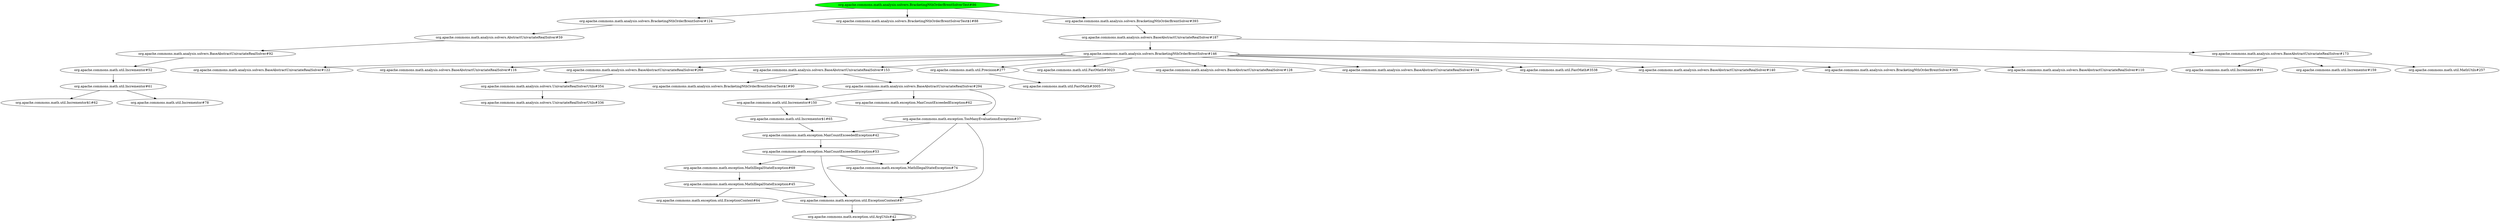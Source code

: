 digraph "cg/org.apache.commons.math.analysis.solvers.BracketingNthOrderBrentSolverTest#86"
{
	"org.apache.commons.math.analysis.solvers.BracketingNthOrderBrentSolverTest#86" [style=filled,fillcolor=green];
	"org.apache.commons.math.analysis.solvers.BracketingNthOrderBrentSolverTest#86" -> "org.apache.commons.math.analysis.solvers.BracketingNthOrderBrentSolver#124";
	"org.apache.commons.math.analysis.solvers.BracketingNthOrderBrentSolver#124" -> "org.apache.commons.math.analysis.solvers.AbstractUnivariateRealSolver#59";
	"org.apache.commons.math.analysis.solvers.AbstractUnivariateRealSolver#59" -> "org.apache.commons.math.analysis.solvers.BaseAbstractUnivariateRealSolver#92";
	"org.apache.commons.math.analysis.solvers.BaseAbstractUnivariateRealSolver#92" -> "org.apache.commons.math.util.Incrementor#52";
	"org.apache.commons.math.util.Incrementor#52" -> "org.apache.commons.math.util.Incrementor#61";
	"org.apache.commons.math.util.Incrementor#61" -> "org.apache.commons.math.util.Incrementor$1#62";
	"org.apache.commons.math.util.Incrementor#61" -> "org.apache.commons.math.util.Incrementor#78";
	"org.apache.commons.math.analysis.solvers.BracketingNthOrderBrentSolverTest#86" -> "org.apache.commons.math.analysis.solvers.BracketingNthOrderBrentSolverTest$1#88";
	"org.apache.commons.math.analysis.solvers.BracketingNthOrderBrentSolverTest#86" -> "org.apache.commons.math.analysis.solvers.BracketingNthOrderBrentSolver#393";
	"org.apache.commons.math.analysis.solvers.BracketingNthOrderBrentSolver#393" -> "org.apache.commons.math.analysis.solvers.BaseAbstractUnivariateRealSolver#187";
	"org.apache.commons.math.analysis.solvers.BaseAbstractUnivariateRealSolver#187" -> "org.apache.commons.math.analysis.solvers.BaseAbstractUnivariateRealSolver#173";
	"org.apache.commons.math.analysis.solvers.BaseAbstractUnivariateRealSolver#173" -> "org.apache.commons.math.util.MathUtils#257";
	"org.apache.commons.math.analysis.solvers.BaseAbstractUnivariateRealSolver#173" -> "org.apache.commons.math.util.Incrementor#91";
	"org.apache.commons.math.analysis.solvers.BaseAbstractUnivariateRealSolver#173" -> "org.apache.commons.math.util.Incrementor#159";
	"org.apache.commons.math.analysis.solvers.BaseAbstractUnivariateRealSolver#187" -> "org.apache.commons.math.analysis.solvers.BracketingNthOrderBrentSolver#146";
	"org.apache.commons.math.analysis.solvers.BracketingNthOrderBrentSolver#146" -> "org.apache.commons.math.analysis.solvers.BaseAbstractUnivariateRealSolver#110";
	"org.apache.commons.math.analysis.solvers.BracketingNthOrderBrentSolver#146" -> "org.apache.commons.math.analysis.solvers.BaseAbstractUnivariateRealSolver#122";
	"org.apache.commons.math.analysis.solvers.BracketingNthOrderBrentSolver#146" -> "org.apache.commons.math.analysis.solvers.BaseAbstractUnivariateRealSolver#116";
	"org.apache.commons.math.analysis.solvers.BracketingNthOrderBrentSolver#146" -> "org.apache.commons.math.analysis.solvers.BaseAbstractUnivariateRealSolver#268";
	"org.apache.commons.math.analysis.solvers.BaseAbstractUnivariateRealSolver#268" -> "org.apache.commons.math.analysis.solvers.UnivariateRealSolverUtils#354";
	"org.apache.commons.math.analysis.solvers.UnivariateRealSolverUtils#354" -> "org.apache.commons.math.analysis.solvers.UnivariateRealSolverUtils#336";
	"org.apache.commons.math.analysis.solvers.BracketingNthOrderBrentSolver#146" -> "org.apache.commons.math.analysis.solvers.BaseAbstractUnivariateRealSolver#153";
	"org.apache.commons.math.analysis.solvers.BaseAbstractUnivariateRealSolver#153" -> "org.apache.commons.math.analysis.solvers.BaseAbstractUnivariateRealSolver#294";
	"org.apache.commons.math.analysis.solvers.BaseAbstractUnivariateRealSolver#294" -> "org.apache.commons.math.util.Incrementor#150";
	"org.apache.commons.math.analysis.solvers.BaseAbstractUnivariateRealSolver#153" -> "org.apache.commons.math.analysis.solvers.BracketingNthOrderBrentSolverTest$1#90";
	"org.apache.commons.math.analysis.solvers.BracketingNthOrderBrentSolver#146" -> "org.apache.commons.math.util.Precision#277";
	"org.apache.commons.math.util.Precision#277" -> "org.apache.commons.math.util.FastMath#3005";
	"org.apache.commons.math.analysis.solvers.BracketingNthOrderBrentSolver#146" -> "org.apache.commons.math.util.FastMath#3023";
	"org.apache.commons.math.analysis.solvers.BracketingNthOrderBrentSolver#146" -> "org.apache.commons.math.analysis.solvers.BaseAbstractUnivariateRealSolver#128";
	"org.apache.commons.math.analysis.solvers.BracketingNthOrderBrentSolver#146" -> "org.apache.commons.math.analysis.solvers.BaseAbstractUnivariateRealSolver#134";
	"org.apache.commons.math.analysis.solvers.BracketingNthOrderBrentSolver#146" -> "org.apache.commons.math.util.FastMath#3538";
	"org.apache.commons.math.analysis.solvers.BracketingNthOrderBrentSolver#146" -> "org.apache.commons.math.analysis.solvers.BaseAbstractUnivariateRealSolver#140";
	"org.apache.commons.math.analysis.solvers.BracketingNthOrderBrentSolver#146" -> "org.apache.commons.math.analysis.solvers.BracketingNthOrderBrentSolver#365";
	"org.apache.commons.math.util.Incrementor#150" -> "org.apache.commons.math.util.Incrementor$1#65";
	"org.apache.commons.math.util.Incrementor$1#65" -> "org.apache.commons.math.exception.MaxCountExceededException#42";
	"org.apache.commons.math.exception.MaxCountExceededException#42" -> "org.apache.commons.math.exception.MaxCountExceededException#53";
	"org.apache.commons.math.exception.MaxCountExceededException#53" -> "org.apache.commons.math.exception.MathIllegalStateException#69";
	"org.apache.commons.math.exception.MathIllegalStateException#69" -> "org.apache.commons.math.exception.MathIllegalStateException#45";
	"org.apache.commons.math.exception.MathIllegalStateException#45" -> "org.apache.commons.math.exception.util.ExceptionContext#64";
	"org.apache.commons.math.exception.MathIllegalStateException#45" -> "org.apache.commons.math.exception.util.ExceptionContext#87";
	"org.apache.commons.math.exception.util.ExceptionContext#87" -> "org.apache.commons.math.exception.util.ArgUtils#42";
	"org.apache.commons.math.exception.MaxCountExceededException#53" -> "org.apache.commons.math.exception.MathIllegalStateException#74";
	"org.apache.commons.math.exception.MaxCountExceededException#53" -> "org.apache.commons.math.exception.util.ExceptionContext#87";
	"org.apache.commons.math.exception.util.ArgUtils#42" -> "org.apache.commons.math.exception.util.ArgUtils#42";
	"org.apache.commons.math.analysis.solvers.BaseAbstractUnivariateRealSolver#294" -> "org.apache.commons.math.exception.MaxCountExceededException#62";
	"org.apache.commons.math.analysis.solvers.BaseAbstractUnivariateRealSolver#294" -> "org.apache.commons.math.exception.TooManyEvaluationsException#37";
	"org.apache.commons.math.exception.TooManyEvaluationsException#37" -> "org.apache.commons.math.exception.MaxCountExceededException#42";
	"org.apache.commons.math.exception.TooManyEvaluationsException#37" -> "org.apache.commons.math.exception.MathIllegalStateException#74";
	"org.apache.commons.math.exception.TooManyEvaluationsException#37" -> "org.apache.commons.math.exception.util.ExceptionContext#87";
}
